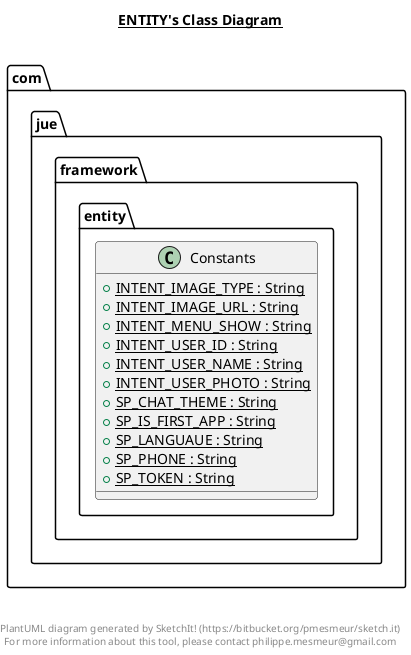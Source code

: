 @startuml

title __ENTITY's Class Diagram__\n

  namespace com.jue.framework {
    namespace entity {
      class com.jue.framework.entity.Constants {
          {static} + INTENT_IMAGE_TYPE : String
          {static} + INTENT_IMAGE_URL : String
          {static} + INTENT_MENU_SHOW : String
          {static} + INTENT_USER_ID : String
          {static} + INTENT_USER_NAME : String
          {static} + INTENT_USER_PHOTO : String
          {static} + SP_CHAT_THEME : String
          {static} + SP_IS_FIRST_APP : String
          {static} + SP_LANGUAUE : String
          {static} + SP_PHONE : String
          {static} + SP_TOKEN : String
      }
    }
  }
  



right footer


PlantUML diagram generated by SketchIt! (https://bitbucket.org/pmesmeur/sketch.it)
For more information about this tool, please contact philippe.mesmeur@gmail.com
endfooter

@enduml
